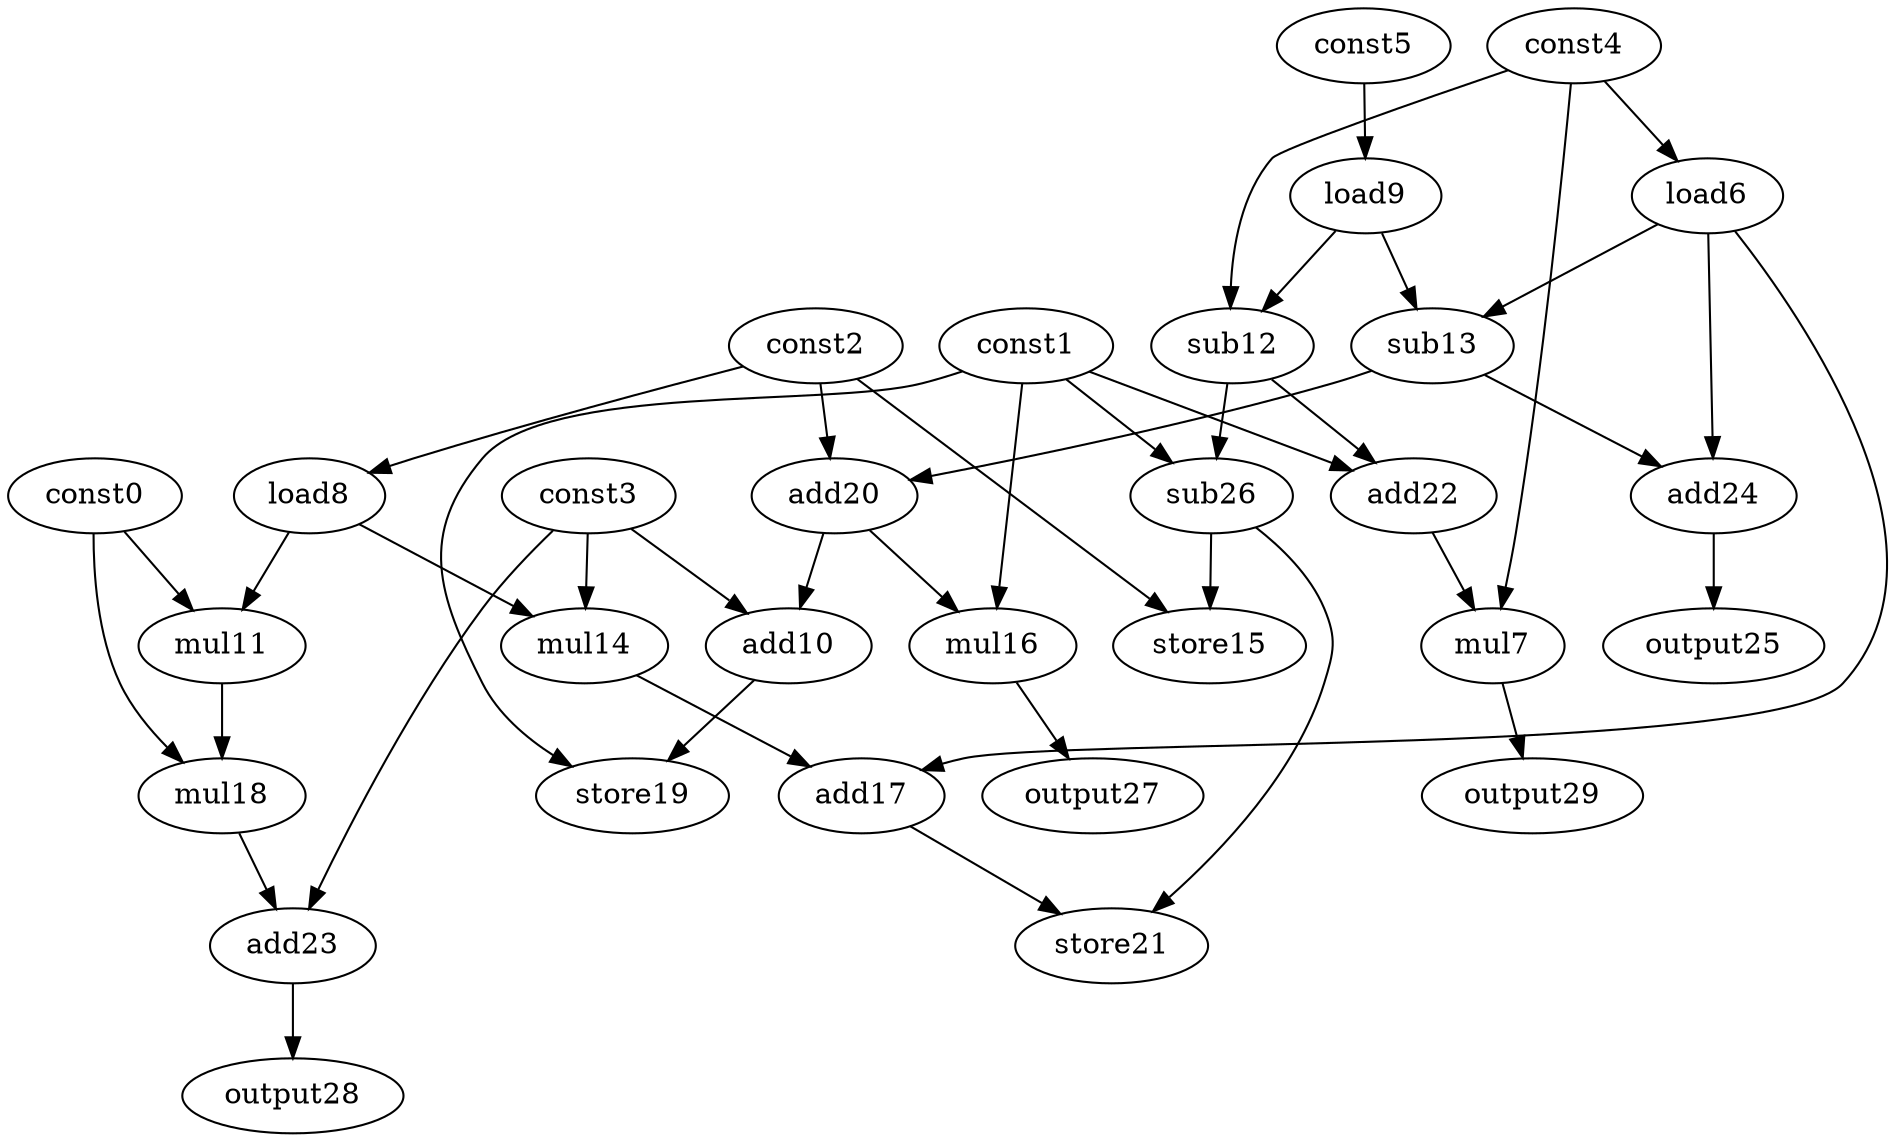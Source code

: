 digraph G { 
const0[opcode=const]; 
const1[opcode=const]; 
const2[opcode=const]; 
const3[opcode=const]; 
const4[opcode=const]; 
const5[opcode=const]; 
load6[opcode=load]; 
mul7[opcode=mul]; 
load8[opcode=load]; 
load9[opcode=load]; 
add10[opcode=add]; 
mul11[opcode=mul]; 
sub12[opcode=sub]; 
sub13[opcode=sub]; 
mul14[opcode=mul]; 
store15[opcode=store]; 
mul16[opcode=mul]; 
add17[opcode=add]; 
mul18[opcode=mul]; 
store19[opcode=store]; 
add20[opcode=add]; 
store21[opcode=store]; 
add22[opcode=add]; 
add23[opcode=add]; 
add24[opcode=add]; 
output25[opcode=output]; 
sub26[opcode=sub]; 
output27[opcode=output]; 
output28[opcode=output]; 
output29[opcode=output]; 
const4->load6[operand=0];
const2->load8[operand=0];
const5->load9[operand=0];
const0->mul11[operand=0];
load8->mul11[operand=1];
load9->sub12[operand=0];
const4->sub12[operand=1];
load9->sub13[operand=0];
load6->sub13[operand=1];
load8->mul14[operand=0];
const3->mul14[operand=1];
mul14->add17[operand=0];
load6->add17[operand=1];
const0->mul18[operand=0];
mul11->mul18[operand=1];
const2->add20[operand=0];
sub13->add20[operand=1];
const1->add22[operand=0];
sub12->add22[operand=1];
sub13->add24[operand=0];
load6->add24[operand=1];
const1->sub26[operand=0];
sub12->sub26[operand=1];
const4->mul7[operand=0];
add22->mul7[operand=1];
const3->add10[operand=0];
add20->add10[operand=1];
sub26->store15[operand=0];
const2->store15[operand=1];
const1->mul16[operand=0];
add20->mul16[operand=1];
add17->store21[operand=0];
sub26->store21[operand=1];
mul18->add23[operand=0];
const3->add23[operand=1];
add24->output25[operand=0];
const1->store19[operand=0];
add10->store19[operand=1];
mul16->output27[operand=0];
add23->output28[operand=0];
mul7->output29[operand=0];
}
